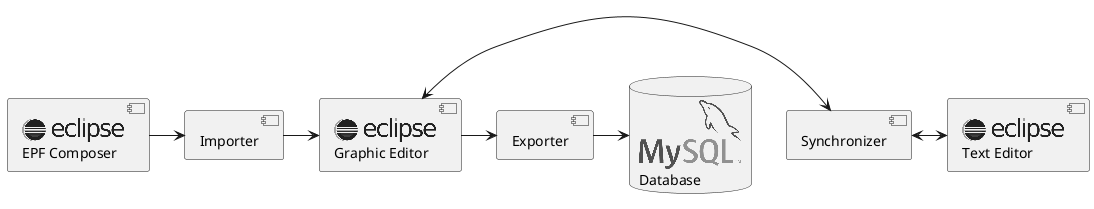 @startuml Arkitektura_ModelEditor
!include <logos/mysql>
!include <logos/eclipse>

component "<$eclipse>\nEPF Composer" as EPFComposer
component Importer
component "<$eclipse>\nText Editor" as TextEditor
component Synchronizer
component "<$eclipse>\nGraphic Editor" as GraphicEditor
component Exporter
database "<$mysql>\nDatabase" as Database

EPFComposer -> Importer
Importer -> GraphicEditor
GraphicEditor <-> Synchronizer
Synchronizer <-> TextEditor
GraphicEditor -> Exporter
Exporter -> Database
@enduml